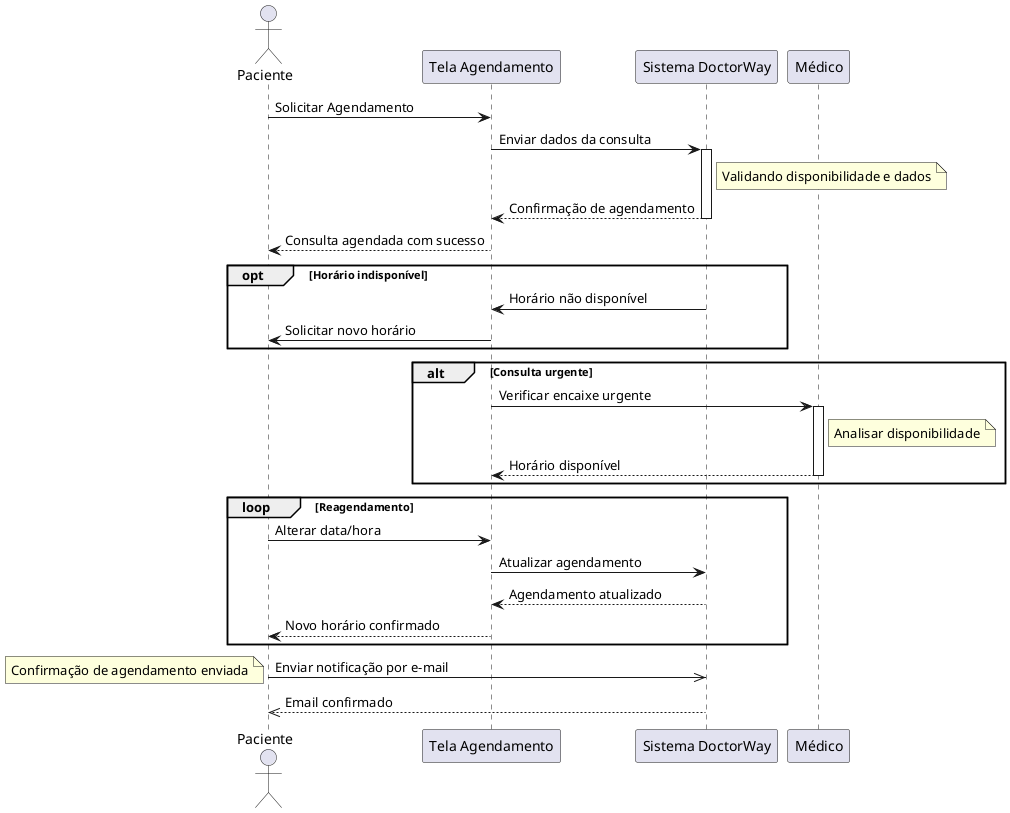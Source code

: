 @startuml
actor Paciente
participant "Tela Agendamento" as Tela
participant "Sistema DoctorWay" as Sistema
participant "Médico" as Medico

Paciente -> Tela: Solicitar Agendamento
Tela -> Sistema: Enviar dados da consulta
activate Sistema
note right of Sistema: Validando disponibilidade e dados
Sistema --> Tela: Confirmação de agendamento
deactivate Sistema
Tela --> Paciente: Consulta agendada com sucesso

opt Horário indisponível
    Sistema -> Tela: Horário não disponível
    Tela -> Paciente: Solicitar novo horário
end

alt Consulta urgente
    Tela -> Medico: Verificar encaixe urgente
    activate Medico
    note right of Medico: Analisar disponibilidade
    Medico --> Tela: Horário disponível
    deactivate Medico
end

loop Reagendamento
    Paciente -> Tela: Alterar data/hora
    Tela -> Sistema: Atualizar agendamento
    Sistema --> Tela: Agendamento atualizado
    Tela --> Paciente: Novo horário confirmado
end

Paciente ->> Sistema: Enviar notificação por e-mail
note left: Confirmação de agendamento enviada
Sistema -->> Paciente: Email confirmado
@enduml
